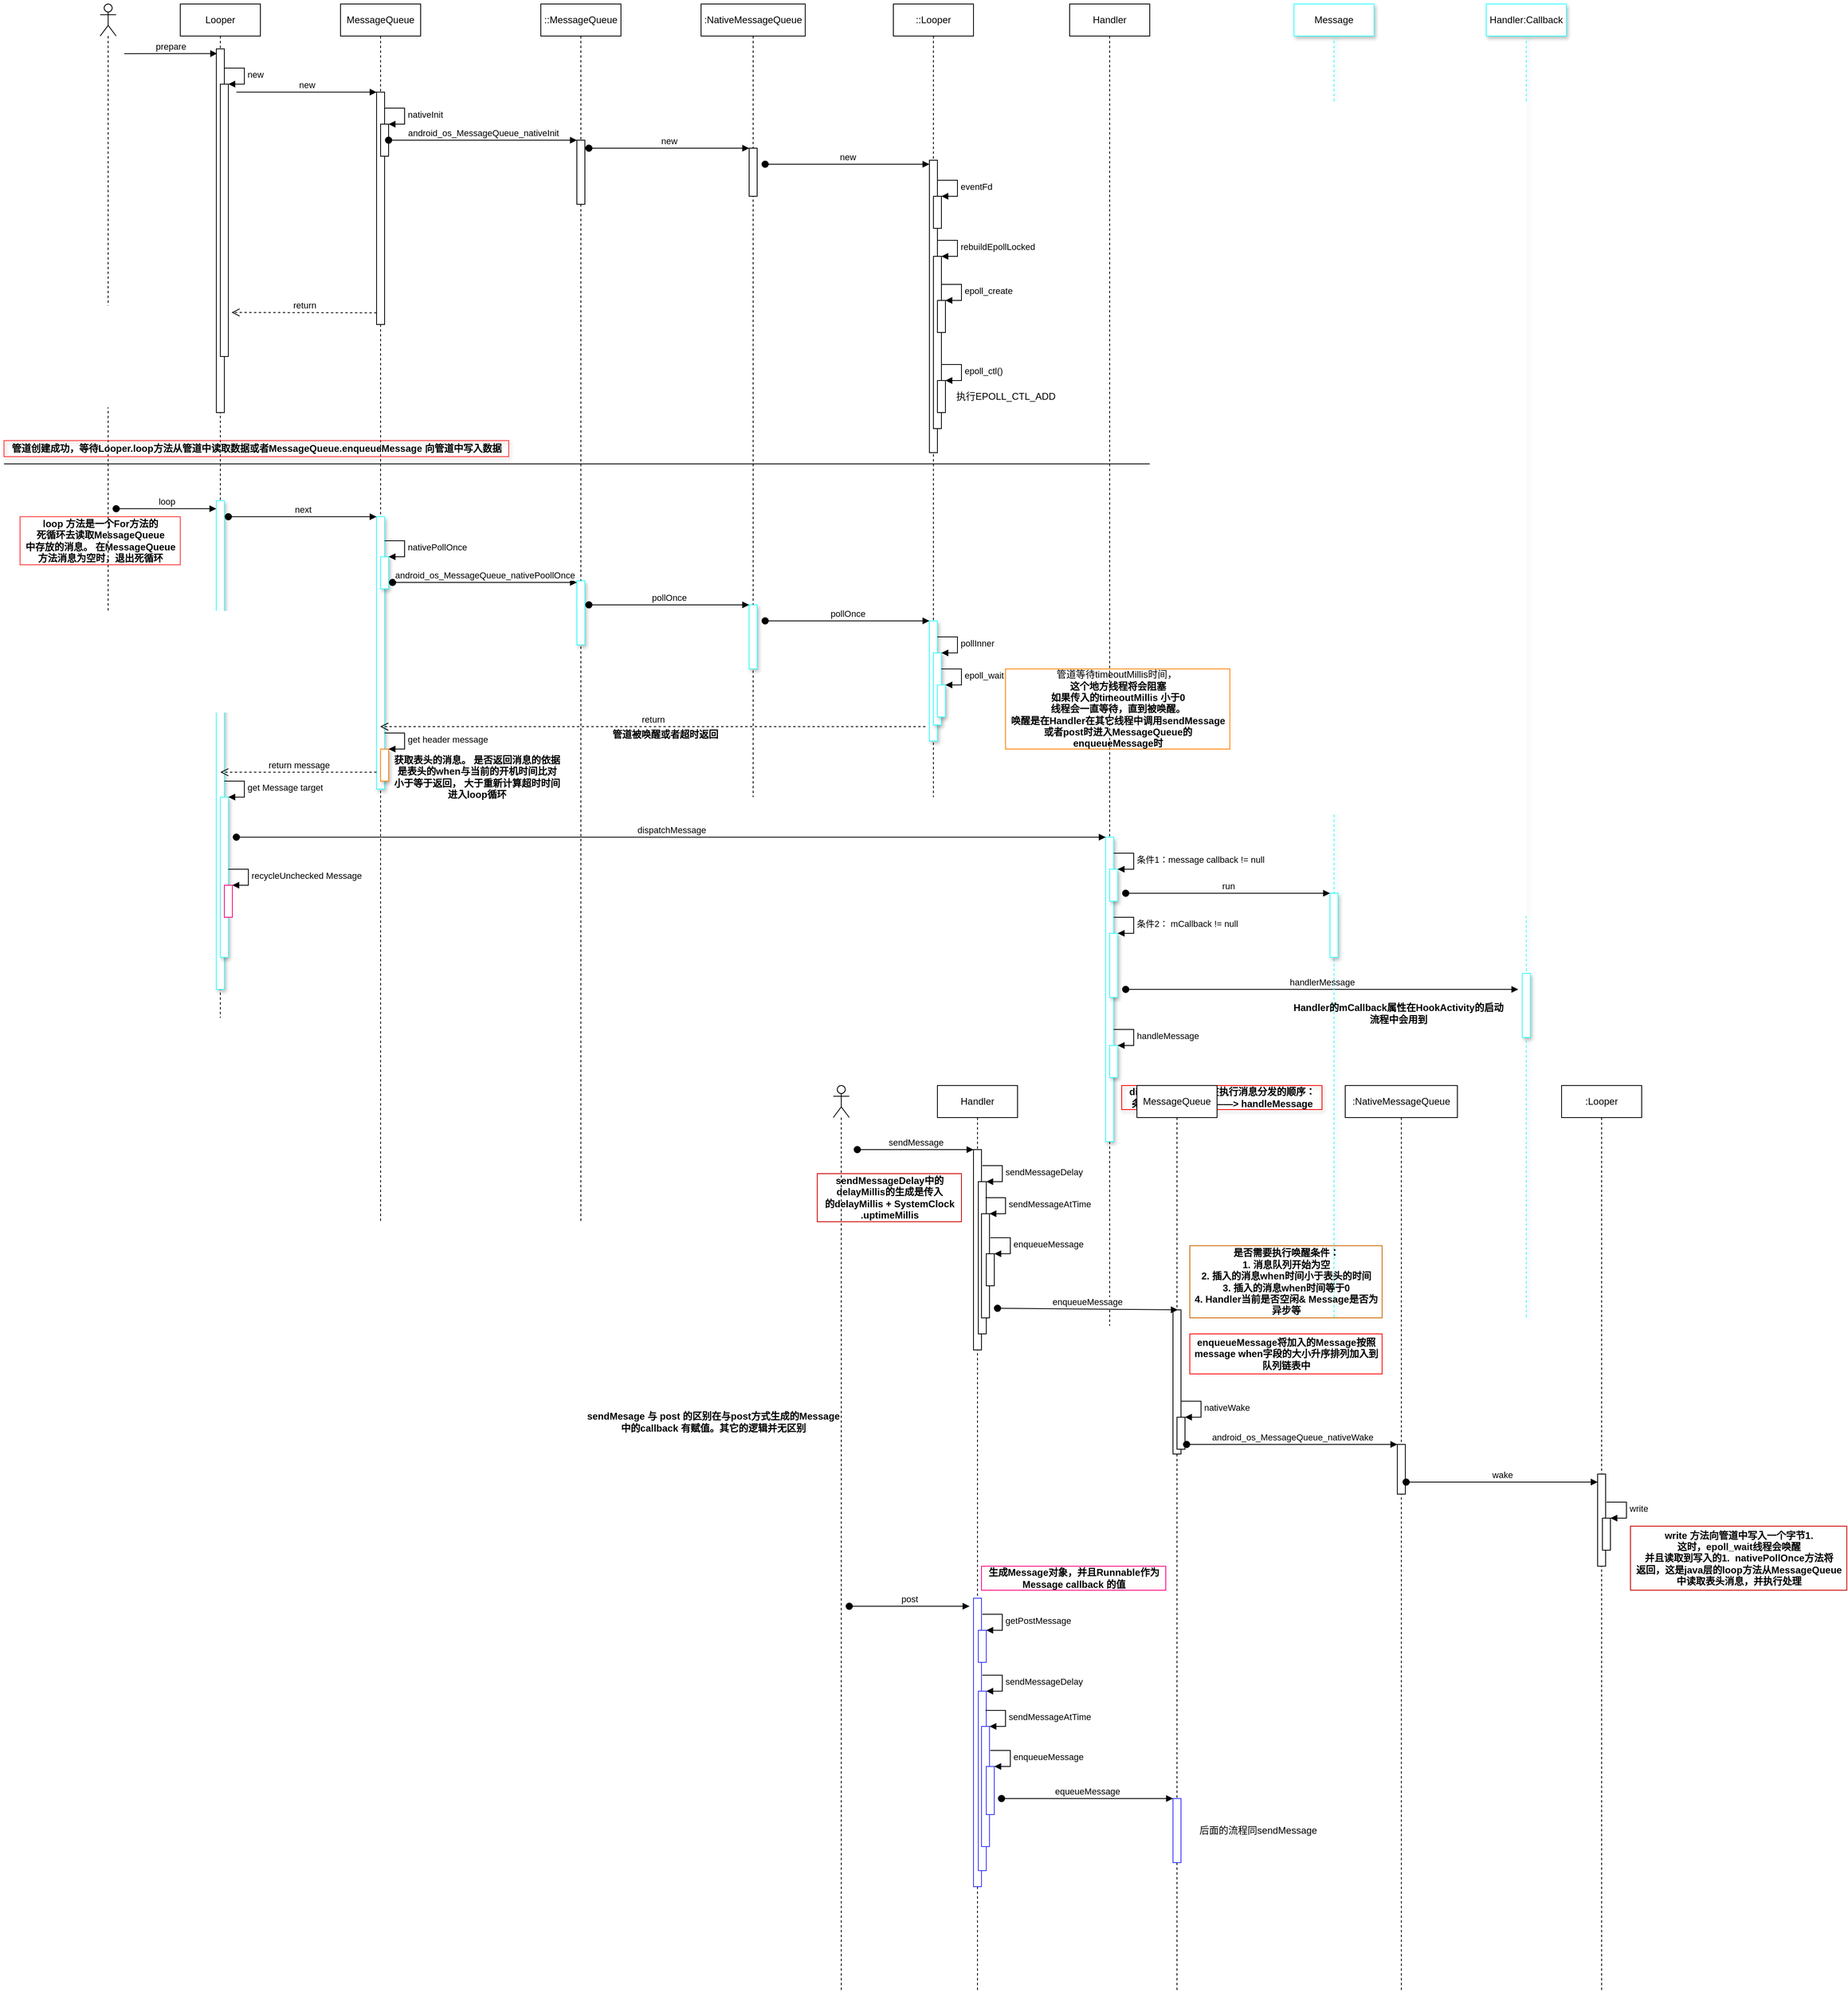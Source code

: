 <mxfile version="13.6.2" type="device"><diagram id="rNrjmEE7AcoykZ-oA9AE" name="Page-1"><mxGraphModel dx="1929" dy="840" grid="1" gridSize="10" guides="1" tooltips="1" connect="1" arrows="1" fold="1" page="1" pageScale="1" pageWidth="827" pageHeight="1169" math="0" shadow="0"><root><mxCell id="0"/><mxCell id="1" parent="0"/><mxCell id="IniH-_dE049uzTHcMsCe-1" value="Looper" style="shape=umlLifeline;perimeter=lifelinePerimeter;whiteSpace=wrap;html=1;container=1;collapsible=0;recursiveResize=0;outlineConnect=0;" parent="1" vertex="1"><mxGeometry x="10" y="20" width="100" height="1280" as="geometry"/></mxCell><mxCell id="IniH-_dE049uzTHcMsCe-8" value="" style="html=1;points=[];perimeter=orthogonalPerimeter;" parent="IniH-_dE049uzTHcMsCe-1" vertex="1"><mxGeometry x="45" y="56" width="10" height="454" as="geometry"/></mxCell><mxCell id="IniH-_dE049uzTHcMsCe-9" value="" style="html=1;points=[];perimeter=orthogonalPerimeter;" parent="IniH-_dE049uzTHcMsCe-1" vertex="1"><mxGeometry x="50" y="100" width="10" height="340" as="geometry"/></mxCell><mxCell id="IniH-_dE049uzTHcMsCe-10" value="new&amp;nbsp;" style="edgeStyle=orthogonalEdgeStyle;html=1;align=left;spacingLeft=2;endArrow=block;rounded=0;entryX=1;entryY=0;" parent="IniH-_dE049uzTHcMsCe-1" target="IniH-_dE049uzTHcMsCe-9" edge="1"><mxGeometry relative="1" as="geometry"><mxPoint x="55" y="80" as="sourcePoint"/><Array as="points"><mxPoint x="80" y="80"/></Array></mxGeometry></mxCell><mxCell id="LyQSByfevrl31H_Hd9as-8" value="" style="html=1;points=[];perimeter=orthogonalPerimeter;shadow=1;strokeColor=#33FFFF;" parent="IniH-_dE049uzTHcMsCe-1" vertex="1"><mxGeometry x="45" y="620" width="10" height="610" as="geometry"/></mxCell><mxCell id="LyQSByfevrl31H_Hd9as-27" value="" style="html=1;points=[];perimeter=orthogonalPerimeter;shadow=1;strokeColor=#33FFFF;" parent="IniH-_dE049uzTHcMsCe-1" vertex="1"><mxGeometry x="50" y="990" width="10" height="200" as="geometry"/></mxCell><mxCell id="LyQSByfevrl31H_Hd9as-28" value="get Message target" style="edgeStyle=orthogonalEdgeStyle;html=1;align=left;spacingLeft=2;endArrow=block;rounded=0;entryX=1;entryY=0;" parent="IniH-_dE049uzTHcMsCe-1" target="LyQSByfevrl31H_Hd9as-27" edge="1"><mxGeometry relative="1" as="geometry"><mxPoint x="55" y="970" as="sourcePoint"/><Array as="points"><mxPoint x="80" y="970"/></Array></mxGeometry></mxCell><mxCell id="_PJEBXo4yAZwbC2MBpxV-1" value="" style="html=1;points=[];perimeter=orthogonalPerimeter;strokeColor=#FF0080;" vertex="1" parent="IniH-_dE049uzTHcMsCe-1"><mxGeometry x="55" y="1100" width="10" height="40" as="geometry"/></mxCell><mxCell id="_PJEBXo4yAZwbC2MBpxV-2" value="recycleUnchecked Message" style="edgeStyle=orthogonalEdgeStyle;html=1;align=left;spacingLeft=2;endArrow=block;rounded=0;entryX=1;entryY=0;" edge="1" target="_PJEBXo4yAZwbC2MBpxV-1" parent="IniH-_dE049uzTHcMsCe-1"><mxGeometry relative="1" as="geometry"><mxPoint x="60" y="1080" as="sourcePoint"/><Array as="points"><mxPoint x="85" y="1080"/></Array></mxGeometry></mxCell><mxCell id="IniH-_dE049uzTHcMsCe-2" value="MessageQueue" style="shape=umlLifeline;perimeter=lifelinePerimeter;whiteSpace=wrap;html=1;container=1;collapsible=0;recursiveResize=0;outlineConnect=0;" parent="1" vertex="1"><mxGeometry x="210" y="20" width="100" height="1520" as="geometry"/></mxCell><mxCell id="IniH-_dE049uzTHcMsCe-11" value="" style="html=1;points=[];perimeter=orthogonalPerimeter;" parent="IniH-_dE049uzTHcMsCe-2" vertex="1"><mxGeometry x="45" y="110" width="10" height="290" as="geometry"/></mxCell><mxCell id="IniH-_dE049uzTHcMsCe-14" value="" style="html=1;points=[];perimeter=orthogonalPerimeter;" parent="IniH-_dE049uzTHcMsCe-2" vertex="1"><mxGeometry x="50" y="150" width="10" height="40" as="geometry"/></mxCell><mxCell id="IniH-_dE049uzTHcMsCe-15" value="nativeInit" style="edgeStyle=orthogonalEdgeStyle;html=1;align=left;spacingLeft=2;endArrow=block;rounded=0;entryX=1;entryY=0;" parent="IniH-_dE049uzTHcMsCe-2" target="IniH-_dE049uzTHcMsCe-14" edge="1"><mxGeometry relative="1" as="geometry"><mxPoint x="55" y="130" as="sourcePoint"/><Array as="points"><mxPoint x="80" y="130"/></Array></mxGeometry></mxCell><mxCell id="LyQSByfevrl31H_Hd9as-10" value="" style="html=1;points=[];perimeter=orthogonalPerimeter;shadow=1;strokeColor=#33FFFF;" parent="IniH-_dE049uzTHcMsCe-2" vertex="1"><mxGeometry x="45" y="640" width="10" height="340" as="geometry"/></mxCell><mxCell id="LyQSByfevrl31H_Hd9as-12" value="" style="html=1;points=[];perimeter=orthogonalPerimeter;shadow=1;strokeColor=#33FFFF;" parent="IniH-_dE049uzTHcMsCe-2" vertex="1"><mxGeometry x="50" y="690" width="10" height="40" as="geometry"/></mxCell><mxCell id="LyQSByfevrl31H_Hd9as-13" value="nativePollOnce" style="edgeStyle=orthogonalEdgeStyle;html=1;align=left;spacingLeft=2;endArrow=block;rounded=0;entryX=1;entryY=0;" parent="IniH-_dE049uzTHcMsCe-2" target="LyQSByfevrl31H_Hd9as-12" edge="1"><mxGeometry relative="1" as="geometry"><mxPoint x="55" y="670" as="sourcePoint"/><Array as="points"><mxPoint x="80" y="670"/></Array></mxGeometry></mxCell><mxCell id="LyQSByfevrl31H_Hd9as-46" value="" style="html=1;points=[];perimeter=orthogonalPerimeter;shadow=1;strokeColor=#FF8000;" parent="IniH-_dE049uzTHcMsCe-2" vertex="1"><mxGeometry x="50" y="930" width="10" height="40" as="geometry"/></mxCell><mxCell id="LyQSByfevrl31H_Hd9as-47" value="get header message" style="edgeStyle=orthogonalEdgeStyle;html=1;align=left;spacingLeft=2;endArrow=block;rounded=0;entryX=1;entryY=0;" parent="IniH-_dE049uzTHcMsCe-2" target="LyQSByfevrl31H_Hd9as-46" edge="1"><mxGeometry relative="1" as="geometry"><mxPoint x="55" y="910" as="sourcePoint"/><Array as="points"><mxPoint x="80" y="910"/></Array></mxGeometry></mxCell><mxCell id="IniH-_dE049uzTHcMsCe-3" value="::MessageQueue" style="shape=umlLifeline;perimeter=lifelinePerimeter;whiteSpace=wrap;html=1;container=1;collapsible=0;recursiveResize=0;outlineConnect=0;" parent="1" vertex="1"><mxGeometry x="460" y="20" width="100" height="1520" as="geometry"/></mxCell><mxCell id="IniH-_dE049uzTHcMsCe-16" value="" style="html=1;points=[];perimeter=orthogonalPerimeter;" parent="IniH-_dE049uzTHcMsCe-3" vertex="1"><mxGeometry x="45" y="170" width="10" height="80" as="geometry"/></mxCell><mxCell id="LyQSByfevrl31H_Hd9as-14" value="" style="html=1;points=[];perimeter=orthogonalPerimeter;shadow=1;strokeColor=#33FFFF;" parent="IniH-_dE049uzTHcMsCe-3" vertex="1"><mxGeometry x="45" y="720" width="10" height="80" as="geometry"/></mxCell><mxCell id="IniH-_dE049uzTHcMsCe-4" value="::Looper" style="shape=umlLifeline;perimeter=lifelinePerimeter;whiteSpace=wrap;html=1;container=1;collapsible=0;recursiveResize=0;outlineConnect=0;" parent="1" vertex="1"><mxGeometry x="900" y="20" width="100" height="990" as="geometry"/></mxCell><mxCell id="IniH-_dE049uzTHcMsCe-24" value="" style="html=1;points=[];perimeter=orthogonalPerimeter;" parent="IniH-_dE049uzTHcMsCe-4" vertex="1"><mxGeometry x="45" y="195" width="10" height="365" as="geometry"/></mxCell><mxCell id="IniH-_dE049uzTHcMsCe-25" value="new" style="html=1;verticalAlign=bottom;startArrow=oval;endArrow=block;startSize=8;" parent="IniH-_dE049uzTHcMsCe-4" target="IniH-_dE049uzTHcMsCe-24" edge="1"><mxGeometry relative="1" as="geometry"><mxPoint x="-160" y="200" as="sourcePoint"/></mxGeometry></mxCell><mxCell id="IniH-_dE049uzTHcMsCe-26" value="" style="html=1;points=[];perimeter=orthogonalPerimeter;" parent="IniH-_dE049uzTHcMsCe-4" vertex="1"><mxGeometry x="50" y="240" width="10" height="40" as="geometry"/></mxCell><mxCell id="IniH-_dE049uzTHcMsCe-27" value="eventFd" style="edgeStyle=orthogonalEdgeStyle;html=1;align=left;spacingLeft=2;endArrow=block;rounded=0;entryX=1;entryY=0;" parent="IniH-_dE049uzTHcMsCe-4" target="IniH-_dE049uzTHcMsCe-26" edge="1"><mxGeometry relative="1" as="geometry"><mxPoint x="55" y="220" as="sourcePoint"/><Array as="points"><mxPoint x="80" y="220"/></Array></mxGeometry></mxCell><mxCell id="IniH-_dE049uzTHcMsCe-28" value="" style="html=1;points=[];perimeter=orthogonalPerimeter;" parent="IniH-_dE049uzTHcMsCe-4" vertex="1"><mxGeometry x="50" y="315" width="10" height="215" as="geometry"/></mxCell><mxCell id="IniH-_dE049uzTHcMsCe-29" value="rebuildEpollLocked" style="edgeStyle=orthogonalEdgeStyle;html=1;align=left;spacingLeft=2;endArrow=block;rounded=0;entryX=1;entryY=0;" parent="IniH-_dE049uzTHcMsCe-4" target="IniH-_dE049uzTHcMsCe-28" edge="1"><mxGeometry relative="1" as="geometry"><mxPoint x="55" y="295" as="sourcePoint"/><Array as="points"><mxPoint x="80" y="295"/></Array></mxGeometry></mxCell><mxCell id="LyQSByfevrl31H_Hd9as-1" value="" style="html=1;points=[];perimeter=orthogonalPerimeter;" parent="IniH-_dE049uzTHcMsCe-4" vertex="1"><mxGeometry x="55" y="470" width="10" height="40" as="geometry"/></mxCell><mxCell id="LyQSByfevrl31H_Hd9as-2" value="epoll_ctl()" style="edgeStyle=orthogonalEdgeStyle;html=1;align=left;spacingLeft=2;endArrow=block;rounded=0;entryX=1;entryY=0;" parent="IniH-_dE049uzTHcMsCe-4" target="LyQSByfevrl31H_Hd9as-1" edge="1"><mxGeometry relative="1" as="geometry"><mxPoint x="60" y="450" as="sourcePoint"/><Array as="points"><mxPoint x="85" y="450"/></Array></mxGeometry></mxCell><mxCell id="LyQSByfevrl31H_Hd9as-3" value="" style="html=1;points=[];perimeter=orthogonalPerimeter;" parent="IniH-_dE049uzTHcMsCe-4" vertex="1"><mxGeometry x="55" y="370" width="10" height="40" as="geometry"/></mxCell><mxCell id="LyQSByfevrl31H_Hd9as-4" value="epoll_create" style="edgeStyle=orthogonalEdgeStyle;html=1;align=left;spacingLeft=2;endArrow=block;rounded=0;entryX=1;entryY=0;" parent="IniH-_dE049uzTHcMsCe-4" target="LyQSByfevrl31H_Hd9as-3" edge="1"><mxGeometry relative="1" as="geometry"><mxPoint x="60" y="350" as="sourcePoint"/><Array as="points"><mxPoint x="85" y="350"/></Array></mxGeometry></mxCell><mxCell id="LyQSByfevrl31H_Hd9as-18" value="" style="html=1;points=[];perimeter=orthogonalPerimeter;shadow=1;strokeColor=#33FFFF;" parent="IniH-_dE049uzTHcMsCe-4" vertex="1"><mxGeometry x="45" y="770" width="10" height="150" as="geometry"/></mxCell><mxCell id="LyQSByfevrl31H_Hd9as-20" value="" style="html=1;points=[];perimeter=orthogonalPerimeter;shadow=1;strokeColor=#33FFFF;" parent="IniH-_dE049uzTHcMsCe-4" vertex="1"><mxGeometry x="50" y="810" width="10" height="90" as="geometry"/></mxCell><mxCell id="LyQSByfevrl31H_Hd9as-21" value="pollInner" style="edgeStyle=orthogonalEdgeStyle;html=1;align=left;spacingLeft=2;endArrow=block;rounded=0;entryX=1;entryY=0;" parent="IniH-_dE049uzTHcMsCe-4" target="LyQSByfevrl31H_Hd9as-20" edge="1"><mxGeometry relative="1" as="geometry"><mxPoint x="55" y="790" as="sourcePoint"/><Array as="points"><mxPoint x="80" y="790"/></Array></mxGeometry></mxCell><mxCell id="LyQSByfevrl31H_Hd9as-22" value="" style="html=1;points=[];perimeter=orthogonalPerimeter;shadow=1;strokeColor=#33FFFF;" parent="IniH-_dE049uzTHcMsCe-4" vertex="1"><mxGeometry x="55" y="850" width="10" height="40" as="geometry"/></mxCell><mxCell id="LyQSByfevrl31H_Hd9as-23" value="epoll_wait" style="edgeStyle=orthogonalEdgeStyle;html=1;align=left;spacingLeft=2;endArrow=block;rounded=0;entryX=1;entryY=0;" parent="IniH-_dE049uzTHcMsCe-4" target="LyQSByfevrl31H_Hd9as-22" edge="1"><mxGeometry relative="1" as="geometry"><mxPoint x="60" y="830" as="sourcePoint"/><Array as="points"><mxPoint x="85" y="830"/></Array></mxGeometry></mxCell><mxCell id="IniH-_dE049uzTHcMsCe-5" value="Handler" style="shape=umlLifeline;perimeter=lifelinePerimeter;whiteSpace=wrap;html=1;container=1;collapsible=0;recursiveResize=0;outlineConnect=0;" parent="1" vertex="1"><mxGeometry x="1120" y="20" width="100" height="1650" as="geometry"/></mxCell><mxCell id="LyQSByfevrl31H_Hd9as-29" value="" style="html=1;points=[];perimeter=orthogonalPerimeter;shadow=1;strokeColor=#33FFFF;" parent="IniH-_dE049uzTHcMsCe-5" vertex="1"><mxGeometry x="45" y="1040" width="10" height="380" as="geometry"/></mxCell><mxCell id="LyQSByfevrl31H_Hd9as-32" value="" style="html=1;points=[];perimeter=orthogonalPerimeter;shadow=1;strokeColor=#33FFFF;" parent="IniH-_dE049uzTHcMsCe-5" vertex="1"><mxGeometry x="50" y="1080" width="10" height="40" as="geometry"/></mxCell><mxCell id="LyQSByfevrl31H_Hd9as-33" value="条件1：message callback != null" style="edgeStyle=orthogonalEdgeStyle;html=1;align=left;spacingLeft=2;endArrow=block;rounded=0;entryX=1;entryY=0;" parent="IniH-_dE049uzTHcMsCe-5" target="LyQSByfevrl31H_Hd9as-32" edge="1"><mxGeometry relative="1" as="geometry"><mxPoint x="55" y="1060" as="sourcePoint"/><Array as="points"><mxPoint x="80" y="1060"/></Array></mxGeometry></mxCell><mxCell id="LyQSByfevrl31H_Hd9as-37" value="" style="html=1;points=[];perimeter=orthogonalPerimeter;shadow=1;strokeColor=#33FFFF;" parent="IniH-_dE049uzTHcMsCe-5" vertex="1"><mxGeometry x="50" y="1160" width="10" height="80" as="geometry"/></mxCell><mxCell id="LyQSByfevrl31H_Hd9as-38" value="条件2： mCallback != null" style="edgeStyle=orthogonalEdgeStyle;html=1;align=left;spacingLeft=2;endArrow=block;rounded=0;entryX=1;entryY=0;" parent="IniH-_dE049uzTHcMsCe-5" target="LyQSByfevrl31H_Hd9as-37" edge="1"><mxGeometry relative="1" as="geometry"><mxPoint x="55" y="1140" as="sourcePoint"/><Array as="points"><mxPoint x="80" y="1140"/></Array></mxGeometry></mxCell><mxCell id="LyQSByfevrl31H_Hd9as-41" value="handlerMessage" style="html=1;verticalAlign=bottom;startArrow=oval;startFill=1;endArrow=block;startSize=8;" parent="IniH-_dE049uzTHcMsCe-5" edge="1"><mxGeometry width="60" relative="1" as="geometry"><mxPoint x="70" y="1230" as="sourcePoint"/><mxPoint x="560" y="1230" as="targetPoint"/></mxGeometry></mxCell><mxCell id="LyQSByfevrl31H_Hd9as-42" value="" style="html=1;points=[];perimeter=orthogonalPerimeter;shadow=1;strokeColor=#33FFFF;" parent="IniH-_dE049uzTHcMsCe-5" vertex="1"><mxGeometry x="50" y="1300" width="10" height="40" as="geometry"/></mxCell><mxCell id="LyQSByfevrl31H_Hd9as-43" value="handleMessage" style="edgeStyle=orthogonalEdgeStyle;html=1;align=left;spacingLeft=2;endArrow=block;rounded=0;entryX=1;entryY=0;" parent="IniH-_dE049uzTHcMsCe-5" target="LyQSByfevrl31H_Hd9as-42" edge="1"><mxGeometry relative="1" as="geometry"><mxPoint x="55" y="1280" as="sourcePoint"/><Array as="points"><mxPoint x="80" y="1280"/></Array></mxGeometry></mxCell><mxCell id="IniH-_dE049uzTHcMsCe-7" value="prepare" style="html=1;verticalAlign=bottom;endArrow=block;entryX=0.1;entryY=0.013;entryDx=0;entryDy=0;entryPerimeter=0;" parent="1" target="IniH-_dE049uzTHcMsCe-8" edge="1"><mxGeometry width="80" relative="1" as="geometry"><mxPoint x="-60" y="82" as="sourcePoint"/><mxPoint x="10" y="80" as="targetPoint"/></mxGeometry></mxCell><mxCell id="IniH-_dE049uzTHcMsCe-12" value="new" style="html=1;verticalAlign=bottom;endArrow=block;entryX=0;entryY=0;" parent="1" target="IniH-_dE049uzTHcMsCe-11" edge="1"><mxGeometry relative="1" as="geometry"><mxPoint x="80" y="130" as="sourcePoint"/></mxGeometry></mxCell><mxCell id="IniH-_dE049uzTHcMsCe-13" value="return" style="html=1;verticalAlign=bottom;endArrow=open;dashed=1;endSize=8;exitX=0;exitY=0.95;" parent="1" source="IniH-_dE049uzTHcMsCe-11" edge="1"><mxGeometry relative="1" as="geometry"><mxPoint x="74" y="405" as="targetPoint"/></mxGeometry></mxCell><mxCell id="IniH-_dE049uzTHcMsCe-17" value="android_os_MessageQueue_nativeInit" style="html=1;verticalAlign=bottom;startArrow=oval;endArrow=block;startSize=8;exitX=1;exitY=0.5;exitDx=0;exitDy=0;exitPerimeter=0;" parent="1" source="IniH-_dE049uzTHcMsCe-14" target="IniH-_dE049uzTHcMsCe-16" edge="1"><mxGeometry relative="1" as="geometry"><mxPoint x="280" y="190" as="sourcePoint"/></mxGeometry></mxCell><mxCell id="IniH-_dE049uzTHcMsCe-18" value=":NativeMessageQueue" style="shape=umlLifeline;perimeter=lifelinePerimeter;whiteSpace=wrap;html=1;container=1;collapsible=0;recursiveResize=0;outlineConnect=0;" parent="1" vertex="1"><mxGeometry x="660" y="20" width="130" height="990" as="geometry"/></mxCell><mxCell id="IniH-_dE049uzTHcMsCe-22" value="" style="html=1;points=[];perimeter=orthogonalPerimeter;" parent="IniH-_dE049uzTHcMsCe-18" vertex="1"><mxGeometry x="60" y="180" width="10" height="60" as="geometry"/></mxCell><mxCell id="IniH-_dE049uzTHcMsCe-23" value="new" style="html=1;verticalAlign=bottom;startArrow=oval;endArrow=block;startSize=8;" parent="IniH-_dE049uzTHcMsCe-18" target="IniH-_dE049uzTHcMsCe-22" edge="1"><mxGeometry relative="1" as="geometry"><mxPoint x="-140" y="180" as="sourcePoint"/></mxGeometry></mxCell><mxCell id="LyQSByfevrl31H_Hd9as-16" value="" style="html=1;points=[];perimeter=orthogonalPerimeter;shadow=1;strokeColor=#33FFFF;" parent="IniH-_dE049uzTHcMsCe-18" vertex="1"><mxGeometry x="60" y="750" width="10" height="80" as="geometry"/></mxCell><mxCell id="IniH-_dE049uzTHcMsCe-21" value="" style="shape=umlLifeline;participant=umlActor;perimeter=lifelinePerimeter;whiteSpace=wrap;html=1;container=1;collapsible=0;recursiveResize=0;verticalAlign=top;spacingTop=36;labelBackgroundColor=#ffffff;outlineConnect=0;" parent="1" vertex="1"><mxGeometry x="-90" y="20" width="20" height="1810" as="geometry"/></mxCell><mxCell id="LyQSByfevrl31H_Hd9as-5" value="执行EPOLL_CTL_ADD" style="text;html=1;align=center;verticalAlign=middle;resizable=0;points=[];autosize=1;" parent="1" vertex="1"><mxGeometry x="970" y="500" width="140" height="20" as="geometry"/></mxCell><mxCell id="LyQSByfevrl31H_Hd9as-6" value="" style="line;strokeWidth=1;fillColor=none;align=left;verticalAlign=middle;spacingTop=-1;spacingLeft=3;spacingRight=3;rotatable=0;labelPosition=right;points=[];portConstraint=eastwest;" parent="1" vertex="1"><mxGeometry x="-210" y="590" width="1430" height="8" as="geometry"/></mxCell><mxCell id="LyQSByfevrl31H_Hd9as-7" value="&lt;b&gt;管道创建成功，等待Looper.loop方法从管道中读取数据或者MessageQueue.enqueueMessage 向管道中写入数据&lt;/b&gt;" style="text;html=1;align=center;verticalAlign=middle;resizable=0;points=[];autosize=1;shadow=1;strokeColor=#FF3333;" parent="1" vertex="1"><mxGeometry x="-210" y="565" width="630" height="20" as="geometry"/></mxCell><mxCell id="LyQSByfevrl31H_Hd9as-9" value="loop" style="html=1;verticalAlign=bottom;startArrow=oval;endArrow=block;startSize=8;" parent="1" target="LyQSByfevrl31H_Hd9as-8" edge="1"><mxGeometry relative="1" as="geometry"><mxPoint x="-70" y="650" as="sourcePoint"/></mxGeometry></mxCell><mxCell id="LyQSByfevrl31H_Hd9as-11" value="next" style="html=1;verticalAlign=bottom;startArrow=oval;endArrow=block;startSize=8;" parent="1" target="LyQSByfevrl31H_Hd9as-10" edge="1"><mxGeometry relative="1" as="geometry"><mxPoint x="70" y="660" as="sourcePoint"/></mxGeometry></mxCell><mxCell id="LyQSByfevrl31H_Hd9as-15" value="android_os_MessageQueue_nativePoollOnce" style="html=1;verticalAlign=bottom;startArrow=oval;endArrow=block;startSize=8;exitX=1.5;exitY=0.8;exitDx=0;exitDy=0;exitPerimeter=0;" parent="1" source="LyQSByfevrl31H_Hd9as-12" target="LyQSByfevrl31H_Hd9as-14" edge="1"><mxGeometry relative="1" as="geometry"><mxPoint x="445" y="740" as="sourcePoint"/></mxGeometry></mxCell><mxCell id="LyQSByfevrl31H_Hd9as-17" value="pollOnce" style="html=1;verticalAlign=bottom;startArrow=oval;endArrow=block;startSize=8;" parent="1" target="LyQSByfevrl31H_Hd9as-16" edge="1"><mxGeometry relative="1" as="geometry"><mxPoint x="520" y="770" as="sourcePoint"/></mxGeometry></mxCell><mxCell id="LyQSByfevrl31H_Hd9as-19" value="pollOnce" style="html=1;verticalAlign=bottom;startArrow=oval;endArrow=block;startSize=8;" parent="1" target="LyQSByfevrl31H_Hd9as-18" edge="1"><mxGeometry relative="1" as="geometry"><mxPoint x="740" y="790" as="sourcePoint"/></mxGeometry></mxCell><mxCell id="LyQSByfevrl31H_Hd9as-24" value="管道等待timeoutMillis时间，&amp;nbsp;&lt;br&gt;&lt;b&gt;这个地方线程将会阻塞&lt;br&gt;如果传入的timeoutMillis 小于0&lt;br&gt;线程会一直等待，直到被唤醒。&lt;br&gt;唤醒是在Handler在其它线程中调用sendMessage&lt;br&gt;或者post时进入MessageQueue的&lt;br&gt;enqueueMessage时&lt;br&gt;&lt;/b&gt;" style="text;html=1;align=center;verticalAlign=middle;resizable=0;points=[];autosize=1;strokeColor=#FF8000;" parent="1" vertex="1"><mxGeometry x="1040" y="850" width="280" height="100" as="geometry"/></mxCell><mxCell id="LyQSByfevrl31H_Hd9as-25" value="return" style="html=1;verticalAlign=bottom;endArrow=open;dashed=1;endSize=8;" parent="1" edge="1"><mxGeometry relative="1" as="geometry"><mxPoint x="940" y="922" as="sourcePoint"/><mxPoint x="259.5" y="922" as="targetPoint"/></mxGeometry></mxCell><mxCell id="LyQSByfevrl31H_Hd9as-26" value="return message" style="html=1;verticalAlign=bottom;endArrow=open;dashed=1;endSize=8;exitX=0;exitY=0.938;exitDx=0;exitDy=0;exitPerimeter=0;" parent="1" source="LyQSByfevrl31H_Hd9as-10" target="IniH-_dE049uzTHcMsCe-1" edge="1"><mxGeometry relative="1" as="geometry"><mxPoint x="250" y="940" as="sourcePoint"/><mxPoint x="70" y="940" as="targetPoint"/></mxGeometry></mxCell><mxCell id="LyQSByfevrl31H_Hd9as-30" value="dispatchMessage" style="html=1;verticalAlign=bottom;startArrow=oval;endArrow=block;startSize=8;" parent="1" target="LyQSByfevrl31H_Hd9as-29" edge="1"><mxGeometry relative="1" as="geometry"><mxPoint x="80" y="1060" as="sourcePoint"/></mxGeometry></mxCell><mxCell id="LyQSByfevrl31H_Hd9as-31" value="&lt;b&gt;loop 方法是一个For方法的&lt;br&gt;死循环去读取MessageQueue&lt;br&gt;中存放的消息。 在MessageQueue&lt;br&gt;方法消息为空时，退出死循环&lt;/b&gt;" style="text;html=1;align=center;verticalAlign=middle;resizable=0;points=[];autosize=1;strokeColor=#FF3333;" parent="1" vertex="1"><mxGeometry x="-190" y="660" width="200" height="60" as="geometry"/></mxCell><mxCell id="LyQSByfevrl31H_Hd9as-34" value="Message" style="shape=umlLifeline;perimeter=lifelinePerimeter;whiteSpace=wrap;html=1;container=1;collapsible=0;recursiveResize=0;outlineConnect=0;shadow=1;strokeColor=#33FFFF;" parent="1" vertex="1"><mxGeometry x="1400" y="20" width="100" height="1640" as="geometry"/></mxCell><mxCell id="LyQSByfevrl31H_Hd9as-35" value="" style="html=1;points=[];perimeter=orthogonalPerimeter;shadow=1;strokeColor=#33FFFF;" parent="LyQSByfevrl31H_Hd9as-34" vertex="1"><mxGeometry x="45" y="1110" width="10" height="80" as="geometry"/></mxCell><mxCell id="LyQSByfevrl31H_Hd9as-36" value="run" style="html=1;verticalAlign=bottom;startArrow=oval;endArrow=block;startSize=8;" parent="1" target="LyQSByfevrl31H_Hd9as-35" edge="1"><mxGeometry relative="1" as="geometry"><mxPoint x="1190" y="1130" as="sourcePoint"/></mxGeometry></mxCell><mxCell id="LyQSByfevrl31H_Hd9as-39" value="Handler:Callback" style="shape=umlLifeline;perimeter=lifelinePerimeter;whiteSpace=wrap;html=1;container=1;collapsible=0;recursiveResize=0;outlineConnect=0;shadow=1;strokeColor=#33FFFF;" parent="1" vertex="1"><mxGeometry x="1640" y="20" width="100" height="1640" as="geometry"/></mxCell><mxCell id="LyQSByfevrl31H_Hd9as-40" value="" style="html=1;points=[];perimeter=orthogonalPerimeter;shadow=1;strokeColor=#33FFFF;" parent="LyQSByfevrl31H_Hd9as-39" vertex="1"><mxGeometry x="45" y="1210" width="10" height="80" as="geometry"/></mxCell><mxCell id="LyQSByfevrl31H_Hd9as-44" value="&lt;b&gt;dispatchMessage在执行消息分发的顺序：&lt;br&gt;条件1 ——&amp;gt; 条件2 ——&amp;gt; handleMessage&lt;/b&gt;" style="text;html=1;align=center;verticalAlign=middle;resizable=0;points=[];autosize=1;shadow=1;strokeColor=#FF0000;" parent="1" vertex="1"><mxGeometry x="1185" y="1370" width="250" height="30" as="geometry"/></mxCell><mxCell id="LyQSByfevrl31H_Hd9as-45" value="&lt;b&gt;管道被唤醒或者超时返回&lt;/b&gt;" style="text;html=1;align=center;verticalAlign=middle;resizable=0;points=[];autosize=1;" parent="1" vertex="1"><mxGeometry x="540" y="922" width="150" height="20" as="geometry"/></mxCell><mxCell id="LyQSByfevrl31H_Hd9as-48" value="&lt;b&gt;获取表头的消息。 是否返回消息的依据&lt;br&gt;是表头的when与当前的开机时间比对&lt;br&gt;小于等于返回， 大于重新计算超时时间&lt;br&gt;进入loop循环&lt;/b&gt;" style="text;html=1;align=center;verticalAlign=middle;resizable=0;points=[];autosize=1;" parent="1" vertex="1"><mxGeometry x="270" y="955" width="220" height="60" as="geometry"/></mxCell><mxCell id="LyQSByfevrl31H_Hd9as-49" value="&lt;b&gt;Handler的mCallback属性在HookActivity的启动&lt;br&gt;流程中会用到&lt;/b&gt;" style="text;html=1;align=center;verticalAlign=middle;resizable=0;points=[];autosize=1;" parent="1" vertex="1"><mxGeometry x="1390" y="1265" width="280" height="30" as="geometry"/></mxCell><mxCell id="_PJEBXo4yAZwbC2MBpxV-3" value="Handler" style="shape=umlLifeline;perimeter=lifelinePerimeter;whiteSpace=wrap;html=1;container=1;collapsible=0;recursiveResize=0;outlineConnect=0;" vertex="1" parent="1"><mxGeometry x="955" y="1370" width="100" height="1130" as="geometry"/></mxCell><mxCell id="_PJEBXo4yAZwbC2MBpxV-4" value="" style="html=1;points=[];perimeter=orthogonalPerimeter;" vertex="1" parent="_PJEBXo4yAZwbC2MBpxV-3"><mxGeometry x="45" y="80" width="10" height="250" as="geometry"/></mxCell><mxCell id="_PJEBXo4yAZwbC2MBpxV-5" value="sendMessage" style="html=1;verticalAlign=bottom;startArrow=oval;endArrow=block;startSize=8;" edge="1" parent="_PJEBXo4yAZwbC2MBpxV-3" target="_PJEBXo4yAZwbC2MBpxV-4"><mxGeometry relative="1" as="geometry"><mxPoint x="-100" y="80" as="sourcePoint"/></mxGeometry></mxCell><mxCell id="_PJEBXo4yAZwbC2MBpxV-6" value="" style="html=1;points=[];perimeter=orthogonalPerimeter;" vertex="1" parent="_PJEBXo4yAZwbC2MBpxV-3"><mxGeometry x="51" y="120" width="10" height="190" as="geometry"/></mxCell><mxCell id="_PJEBXo4yAZwbC2MBpxV-7" value="sendMessageDelay" style="edgeStyle=orthogonalEdgeStyle;html=1;align=left;spacingLeft=2;endArrow=block;rounded=0;entryX=1;entryY=0;" edge="1" parent="_PJEBXo4yAZwbC2MBpxV-3" target="_PJEBXo4yAZwbC2MBpxV-6"><mxGeometry relative="1" as="geometry"><mxPoint x="56" y="100" as="sourcePoint"/><Array as="points"><mxPoint x="81" y="100"/></Array></mxGeometry></mxCell><mxCell id="_PJEBXo4yAZwbC2MBpxV-8" value="" style="html=1;points=[];perimeter=orthogonalPerimeter;" vertex="1" parent="_PJEBXo4yAZwbC2MBpxV-3"><mxGeometry x="55" y="160" width="10" height="130" as="geometry"/></mxCell><mxCell id="_PJEBXo4yAZwbC2MBpxV-9" value="sendMessageAtTime" style="edgeStyle=orthogonalEdgeStyle;html=1;align=left;spacingLeft=2;endArrow=block;rounded=0;entryX=1;entryY=0;" edge="1" parent="_PJEBXo4yAZwbC2MBpxV-3" target="_PJEBXo4yAZwbC2MBpxV-8"><mxGeometry relative="1" as="geometry"><mxPoint x="60" y="140" as="sourcePoint"/><Array as="points"><mxPoint x="85" y="140"/></Array></mxGeometry></mxCell><mxCell id="_PJEBXo4yAZwbC2MBpxV-10" value="" style="html=1;points=[];perimeter=orthogonalPerimeter;" vertex="1" parent="_PJEBXo4yAZwbC2MBpxV-3"><mxGeometry x="61" y="210" width="10" height="40" as="geometry"/></mxCell><mxCell id="_PJEBXo4yAZwbC2MBpxV-11" value="enqueueMessage" style="edgeStyle=orthogonalEdgeStyle;html=1;align=left;spacingLeft=2;endArrow=block;rounded=0;entryX=1;entryY=0;" edge="1" parent="_PJEBXo4yAZwbC2MBpxV-3" target="_PJEBXo4yAZwbC2MBpxV-10"><mxGeometry relative="1" as="geometry"><mxPoint x="66" y="190" as="sourcePoint"/><Array as="points"><mxPoint x="91" y="190"/></Array></mxGeometry></mxCell><mxCell id="_PJEBXo4yAZwbC2MBpxV-12" value="" style="html=1;points=[];perimeter=orthogonalPerimeter;strokeColor=#3333FF;" vertex="1" parent="_PJEBXo4yAZwbC2MBpxV-3"><mxGeometry x="45" y="640" width="10" height="360" as="geometry"/></mxCell><mxCell id="_PJEBXo4yAZwbC2MBpxV-13" value="" style="html=1;points=[];perimeter=orthogonalPerimeter;strokeColor=#3333FF;" vertex="1" parent="_PJEBXo4yAZwbC2MBpxV-3"><mxGeometry x="51" y="680" width="10" height="40" as="geometry"/></mxCell><mxCell id="_PJEBXo4yAZwbC2MBpxV-14" value="getPostMessage" style="edgeStyle=orthogonalEdgeStyle;html=1;align=left;spacingLeft=2;endArrow=block;rounded=0;entryX=1;entryY=0;" edge="1" parent="_PJEBXo4yAZwbC2MBpxV-3" target="_PJEBXo4yAZwbC2MBpxV-13"><mxGeometry relative="1" as="geometry"><mxPoint x="56" y="660" as="sourcePoint"/><Array as="points"><mxPoint x="81" y="660"/></Array></mxGeometry></mxCell><mxCell id="_PJEBXo4yAZwbC2MBpxV-15" value="" style="html=1;points=[];perimeter=orthogonalPerimeter;strokeColor=#3333FF;" vertex="1" parent="_PJEBXo4yAZwbC2MBpxV-3"><mxGeometry x="51" y="756" width="10" height="224" as="geometry"/></mxCell><mxCell id="_PJEBXo4yAZwbC2MBpxV-16" value="sendMessageDelay" style="edgeStyle=orthogonalEdgeStyle;html=1;align=left;spacingLeft=2;endArrow=block;rounded=0;entryX=1;entryY=0;" edge="1" parent="_PJEBXo4yAZwbC2MBpxV-3" target="_PJEBXo4yAZwbC2MBpxV-15"><mxGeometry relative="1" as="geometry"><mxPoint x="56" y="736" as="sourcePoint"/><Array as="points"><mxPoint x="81" y="736"/></Array></mxGeometry></mxCell><mxCell id="_PJEBXo4yAZwbC2MBpxV-17" value="" style="html=1;points=[];perimeter=orthogonalPerimeter;strokeColor=#3333FF;" vertex="1" parent="_PJEBXo4yAZwbC2MBpxV-3"><mxGeometry x="55" y="800" width="10" height="150" as="geometry"/></mxCell><mxCell id="_PJEBXo4yAZwbC2MBpxV-18" value="sendMessageAtTime" style="edgeStyle=orthogonalEdgeStyle;html=1;align=left;spacingLeft=2;endArrow=block;rounded=0;entryX=1;entryY=0;" edge="1" parent="_PJEBXo4yAZwbC2MBpxV-3" target="_PJEBXo4yAZwbC2MBpxV-17"><mxGeometry relative="1" as="geometry"><mxPoint x="60" y="780" as="sourcePoint"/><Array as="points"><mxPoint x="85" y="780"/></Array></mxGeometry></mxCell><mxCell id="_PJEBXo4yAZwbC2MBpxV-19" value="" style="html=1;points=[];perimeter=orthogonalPerimeter;strokeColor=#3333FF;" vertex="1" parent="_PJEBXo4yAZwbC2MBpxV-3"><mxGeometry x="61" y="850" width="10" height="60" as="geometry"/></mxCell><mxCell id="_PJEBXo4yAZwbC2MBpxV-20" value="enqueueMessage" style="edgeStyle=orthogonalEdgeStyle;html=1;align=left;spacingLeft=2;endArrow=block;rounded=0;entryX=1;entryY=0;" edge="1" parent="_PJEBXo4yAZwbC2MBpxV-3" target="_PJEBXo4yAZwbC2MBpxV-19"><mxGeometry relative="1" as="geometry"><mxPoint x="66" y="830" as="sourcePoint"/><Array as="points"><mxPoint x="91" y="830"/></Array></mxGeometry></mxCell><mxCell id="_PJEBXo4yAZwbC2MBpxV-21" value="MessageQueue" style="shape=umlLifeline;perimeter=lifelinePerimeter;whiteSpace=wrap;html=1;container=1;collapsible=0;recursiveResize=0;outlineConnect=0;" vertex="1" parent="1"><mxGeometry x="1204" y="1370" width="100" height="1130" as="geometry"/></mxCell><mxCell id="_PJEBXo4yAZwbC2MBpxV-22" value="" style="html=1;points=[];perimeter=orthogonalPerimeter;" vertex="1" parent="_PJEBXo4yAZwbC2MBpxV-21"><mxGeometry x="45" y="280" width="10" height="180" as="geometry"/></mxCell><mxCell id="_PJEBXo4yAZwbC2MBpxV-23" value="" style="html=1;points=[];perimeter=orthogonalPerimeter;" vertex="1" parent="_PJEBXo4yAZwbC2MBpxV-21"><mxGeometry x="50" y="414" width="10" height="40" as="geometry"/></mxCell><mxCell id="_PJEBXo4yAZwbC2MBpxV-24" value="nativeWake" style="edgeStyle=orthogonalEdgeStyle;html=1;align=left;spacingLeft=2;endArrow=block;rounded=0;entryX=1;entryY=0;" edge="1" parent="_PJEBXo4yAZwbC2MBpxV-21" target="_PJEBXo4yAZwbC2MBpxV-23"><mxGeometry relative="1" as="geometry"><mxPoint x="55" y="394" as="sourcePoint"/><Array as="points"><mxPoint x="80" y="394"/></Array></mxGeometry></mxCell><mxCell id="_PJEBXo4yAZwbC2MBpxV-25" value="" style="html=1;points=[];perimeter=orthogonalPerimeter;strokeColor=#3333FF;" vertex="1" parent="_PJEBXo4yAZwbC2MBpxV-21"><mxGeometry x="45" y="890" width="10" height="80" as="geometry"/></mxCell><mxCell id="_PJEBXo4yAZwbC2MBpxV-26" value=":NativeMessageQueue" style="shape=umlLifeline;perimeter=lifelinePerimeter;whiteSpace=wrap;html=1;container=1;collapsible=0;recursiveResize=0;outlineConnect=0;" vertex="1" parent="1"><mxGeometry x="1464" y="1370" width="140" height="1130" as="geometry"/></mxCell><mxCell id="_PJEBXo4yAZwbC2MBpxV-27" value="" style="html=1;points=[];perimeter=orthogonalPerimeter;" vertex="1" parent="_PJEBXo4yAZwbC2MBpxV-26"><mxGeometry x="65" y="448" width="10" height="62" as="geometry"/></mxCell><mxCell id="_PJEBXo4yAZwbC2MBpxV-28" value=":Looper" style="shape=umlLifeline;perimeter=lifelinePerimeter;whiteSpace=wrap;html=1;container=1;collapsible=0;recursiveResize=0;outlineConnect=0;" vertex="1" parent="1"><mxGeometry x="1734" y="1370" width="100" height="1130" as="geometry"/></mxCell><mxCell id="_PJEBXo4yAZwbC2MBpxV-29" value="" style="html=1;points=[];perimeter=orthogonalPerimeter;" vertex="1" parent="_PJEBXo4yAZwbC2MBpxV-28"><mxGeometry x="45" y="485" width="10" height="115" as="geometry"/></mxCell><mxCell id="_PJEBXo4yAZwbC2MBpxV-30" value="" style="html=1;points=[];perimeter=orthogonalPerimeter;" vertex="1" parent="_PJEBXo4yAZwbC2MBpxV-28"><mxGeometry x="51" y="540" width="10" height="40" as="geometry"/></mxCell><mxCell id="_PJEBXo4yAZwbC2MBpxV-31" value="write" style="edgeStyle=orthogonalEdgeStyle;html=1;align=left;spacingLeft=2;endArrow=block;rounded=0;entryX=1;entryY=0;" edge="1" parent="_PJEBXo4yAZwbC2MBpxV-28" target="_PJEBXo4yAZwbC2MBpxV-30"><mxGeometry relative="1" as="geometry"><mxPoint x="56" y="520" as="sourcePoint"/><Array as="points"><mxPoint x="81" y="520"/></Array></mxGeometry></mxCell><mxCell id="_PJEBXo4yAZwbC2MBpxV-32" value="" style="shape=umlLifeline;participant=umlActor;perimeter=lifelinePerimeter;whiteSpace=wrap;html=1;container=1;collapsible=0;recursiveResize=0;verticalAlign=top;spacingTop=36;outlineConnect=0;" vertex="1" parent="1"><mxGeometry x="825" y="1370" width="20" height="1130" as="geometry"/></mxCell><mxCell id="_PJEBXo4yAZwbC2MBpxV-33" value="enqueueMessage" style="html=1;verticalAlign=bottom;startArrow=oval;endArrow=block;startSize=8;exitX=1.2;exitY=0.908;exitDx=0;exitDy=0;exitPerimeter=0;" edge="1" parent="1"><mxGeometry relative="1" as="geometry"><mxPoint x="1030" y="1648.04" as="sourcePoint"/><mxPoint x="1255" y="1650" as="targetPoint"/></mxGeometry></mxCell><mxCell id="_PJEBXo4yAZwbC2MBpxV-34" value="android_os_MessageQueue_nativeWake" style="html=1;verticalAlign=bottom;startArrow=oval;endArrow=block;startSize=8;exitX=1.2;exitY=0.85;exitDx=0;exitDy=0;exitPerimeter=0;" edge="1" parent="1" source="_PJEBXo4yAZwbC2MBpxV-23" target="_PJEBXo4yAZwbC2MBpxV-27"><mxGeometry relative="1" as="geometry"><mxPoint x="1265" y="1818" as="sourcePoint"/></mxGeometry></mxCell><mxCell id="_PJEBXo4yAZwbC2MBpxV-35" value="wake" style="html=1;verticalAlign=bottom;startArrow=oval;endArrow=block;startSize=8;exitX=1.1;exitY=0.758;exitDx=0;exitDy=0;exitPerimeter=0;" edge="1" parent="1" source="_PJEBXo4yAZwbC2MBpxV-27" target="_PJEBXo4yAZwbC2MBpxV-29"><mxGeometry relative="1" as="geometry"><mxPoint x="1719" y="1860" as="sourcePoint"/></mxGeometry></mxCell><mxCell id="_PJEBXo4yAZwbC2MBpxV-36" value="&lt;b&gt;write 方法向管道中写入一个字节1.&lt;br&gt;这时，epoll_wait线程会唤醒&lt;br&gt;并且读取到写入的1.&amp;nbsp; nativePollOnce方法将&lt;br&gt;返回，这是java层的loop方法从MessageQueue&lt;br&gt;中读取表头消息，并执行处理&lt;/b&gt;" style="text;html=1;align=center;verticalAlign=middle;resizable=0;points=[];autosize=1;strokeColor=#CC0000;" vertex="1" parent="1"><mxGeometry x="1820" y="1920" width="270" height="80" as="geometry"/></mxCell><mxCell id="_PJEBXo4yAZwbC2MBpxV-37" value="&lt;b&gt;是否需要执行唤醒条件：&lt;br&gt;1. 消息队列开始为空&lt;br&gt;2. 插入的消息when时间小于表头的时间&lt;br&gt;3. 插入的消息when时间等于0&lt;br&gt;4. Handler当前是否空闲&amp;amp; Message是否为&lt;br&gt;异步等&lt;br&gt;&lt;/b&gt;" style="text;html=1;align=center;verticalAlign=middle;resizable=0;points=[];autosize=1;strokeColor=#CC6600;" vertex="1" parent="1"><mxGeometry x="1270" y="1570" width="240" height="90" as="geometry"/></mxCell><mxCell id="_PJEBXo4yAZwbC2MBpxV-38" value="&lt;b&gt;sendMessageDelay中的&lt;br&gt;delayMillis的生成是传入&lt;br&gt;的delayMillis + SystemClock&lt;br&gt;.uptimeMillis&lt;/b&gt;" style="text;html=1;align=center;verticalAlign=middle;resizable=0;points=[];autosize=1;strokeColor=#CC0000;" vertex="1" parent="1"><mxGeometry x="805" y="1480" width="180" height="60" as="geometry"/></mxCell><mxCell id="_PJEBXo4yAZwbC2MBpxV-39" value="&lt;b&gt;enqueueMessage将加入的Message按照&lt;br&gt;message when字段的大小升序排列加入到&lt;br&gt;队列链表中&lt;/b&gt;" style="text;html=1;align=center;verticalAlign=middle;resizable=0;points=[];autosize=1;strokeColor=#FF0000;" vertex="1" parent="1"><mxGeometry x="1270" y="1680" width="240" height="50" as="geometry"/></mxCell><mxCell id="_PJEBXo4yAZwbC2MBpxV-40" value="post" style="html=1;verticalAlign=bottom;startArrow=oval;startFill=1;endArrow=block;startSize=8;" edge="1" parent="1"><mxGeometry width="60" relative="1" as="geometry"><mxPoint x="845" y="2020" as="sourcePoint"/><mxPoint x="995" y="2020" as="targetPoint"/></mxGeometry></mxCell><mxCell id="_PJEBXo4yAZwbC2MBpxV-41" value="equeueMessage" style="html=1;verticalAlign=bottom;startArrow=oval;endArrow=block;startSize=8;" edge="1" parent="1" target="_PJEBXo4yAZwbC2MBpxV-25"><mxGeometry relative="1" as="geometry"><mxPoint x="1035" y="2260" as="sourcePoint"/></mxGeometry></mxCell><mxCell id="_PJEBXo4yAZwbC2MBpxV-42" value="后面的流程同sendMessage" style="text;html=1;align=center;verticalAlign=middle;resizable=0;points=[];autosize=1;" vertex="1" parent="1"><mxGeometry x="1275" y="2290" width="160" height="20" as="geometry"/></mxCell><mxCell id="_PJEBXo4yAZwbC2MBpxV-43" value="&lt;b&gt;生成Message对象，并且Runnable作为&lt;br&gt;Message callback 的值&lt;/b&gt;" style="text;html=1;align=center;verticalAlign=middle;resizable=0;points=[];autosize=1;strokeColor=#FF0080;" vertex="1" parent="1"><mxGeometry x="1010" y="1970" width="230" height="30" as="geometry"/></mxCell><mxCell id="_PJEBXo4yAZwbC2MBpxV-44" value="&lt;b&gt;sendMesage 与 post 的区别在与post方式生成的Message&lt;br&gt;中的callback 有赋值。其它的逻辑并无区别&lt;/b&gt;" style="text;html=1;align=center;verticalAlign=middle;resizable=0;points=[];autosize=1;" vertex="1" parent="1"><mxGeometry x="510" y="1775" width="330" height="30" as="geometry"/></mxCell></root></mxGraphModel></diagram></mxfile>
